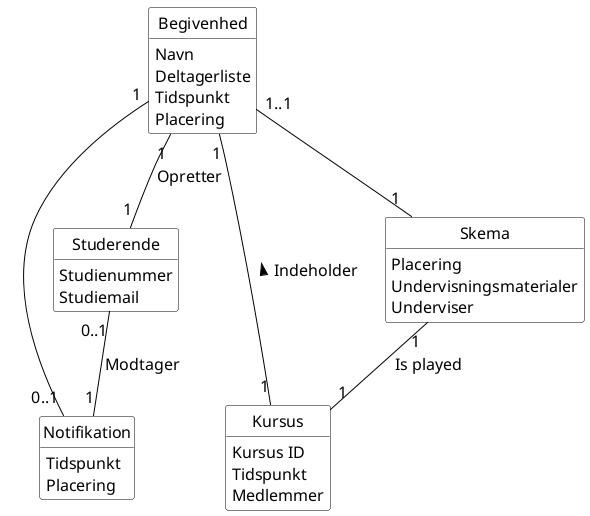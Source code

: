 @startuml
'https://plantuml.com/class-diagram
'!define LIGHTBLUE
'!includeurl https://raw.githubusercontent.com/Drakemor/RedDress-PlantUML/master/style.puml

skinparam style strictuml
skinparam DefaultFontname Arial
skinparam DefaultFontSize 16
'skinparam DefaultFontStyle Bold
'skinparam ArrowThickness 1
skinparam ArrowColor black
'skinparam BackGroundColor lightgreen
'skinparam RoundCorner 10
skinparam class {
    BorderColor black
    BackGroundColor white
}

hide empty members


class "Begivenhed" as Begivenhed {
Navn
Deltagerliste
Tidspunkt
Placering
}

class "Studerende" as Studerende {
Studienummer
Studiemail
}

class "Kursus" as Kursus {
Kursus ID
Tidspunkt
Medlemmer
}

class "Skema" as Skema {
Placering
Undervisningsmaterialer
Underviser
}

class "Notifikation" as Notifikation {
Tidspunkt
Placering
}

Begivenhed "1..1" -- "1" Skema
Begivenhed "1" -- "1" Kursus : Indeholder <
Begivenhed "1" -- "1" Studerende : Opretter
Begivenhed "1" -right- "0..1" Notifikation
Studerende "0..1" -- "1" Notifikation : Modtager
Skema "1" -- "1" Kursus : Is played



@enduml